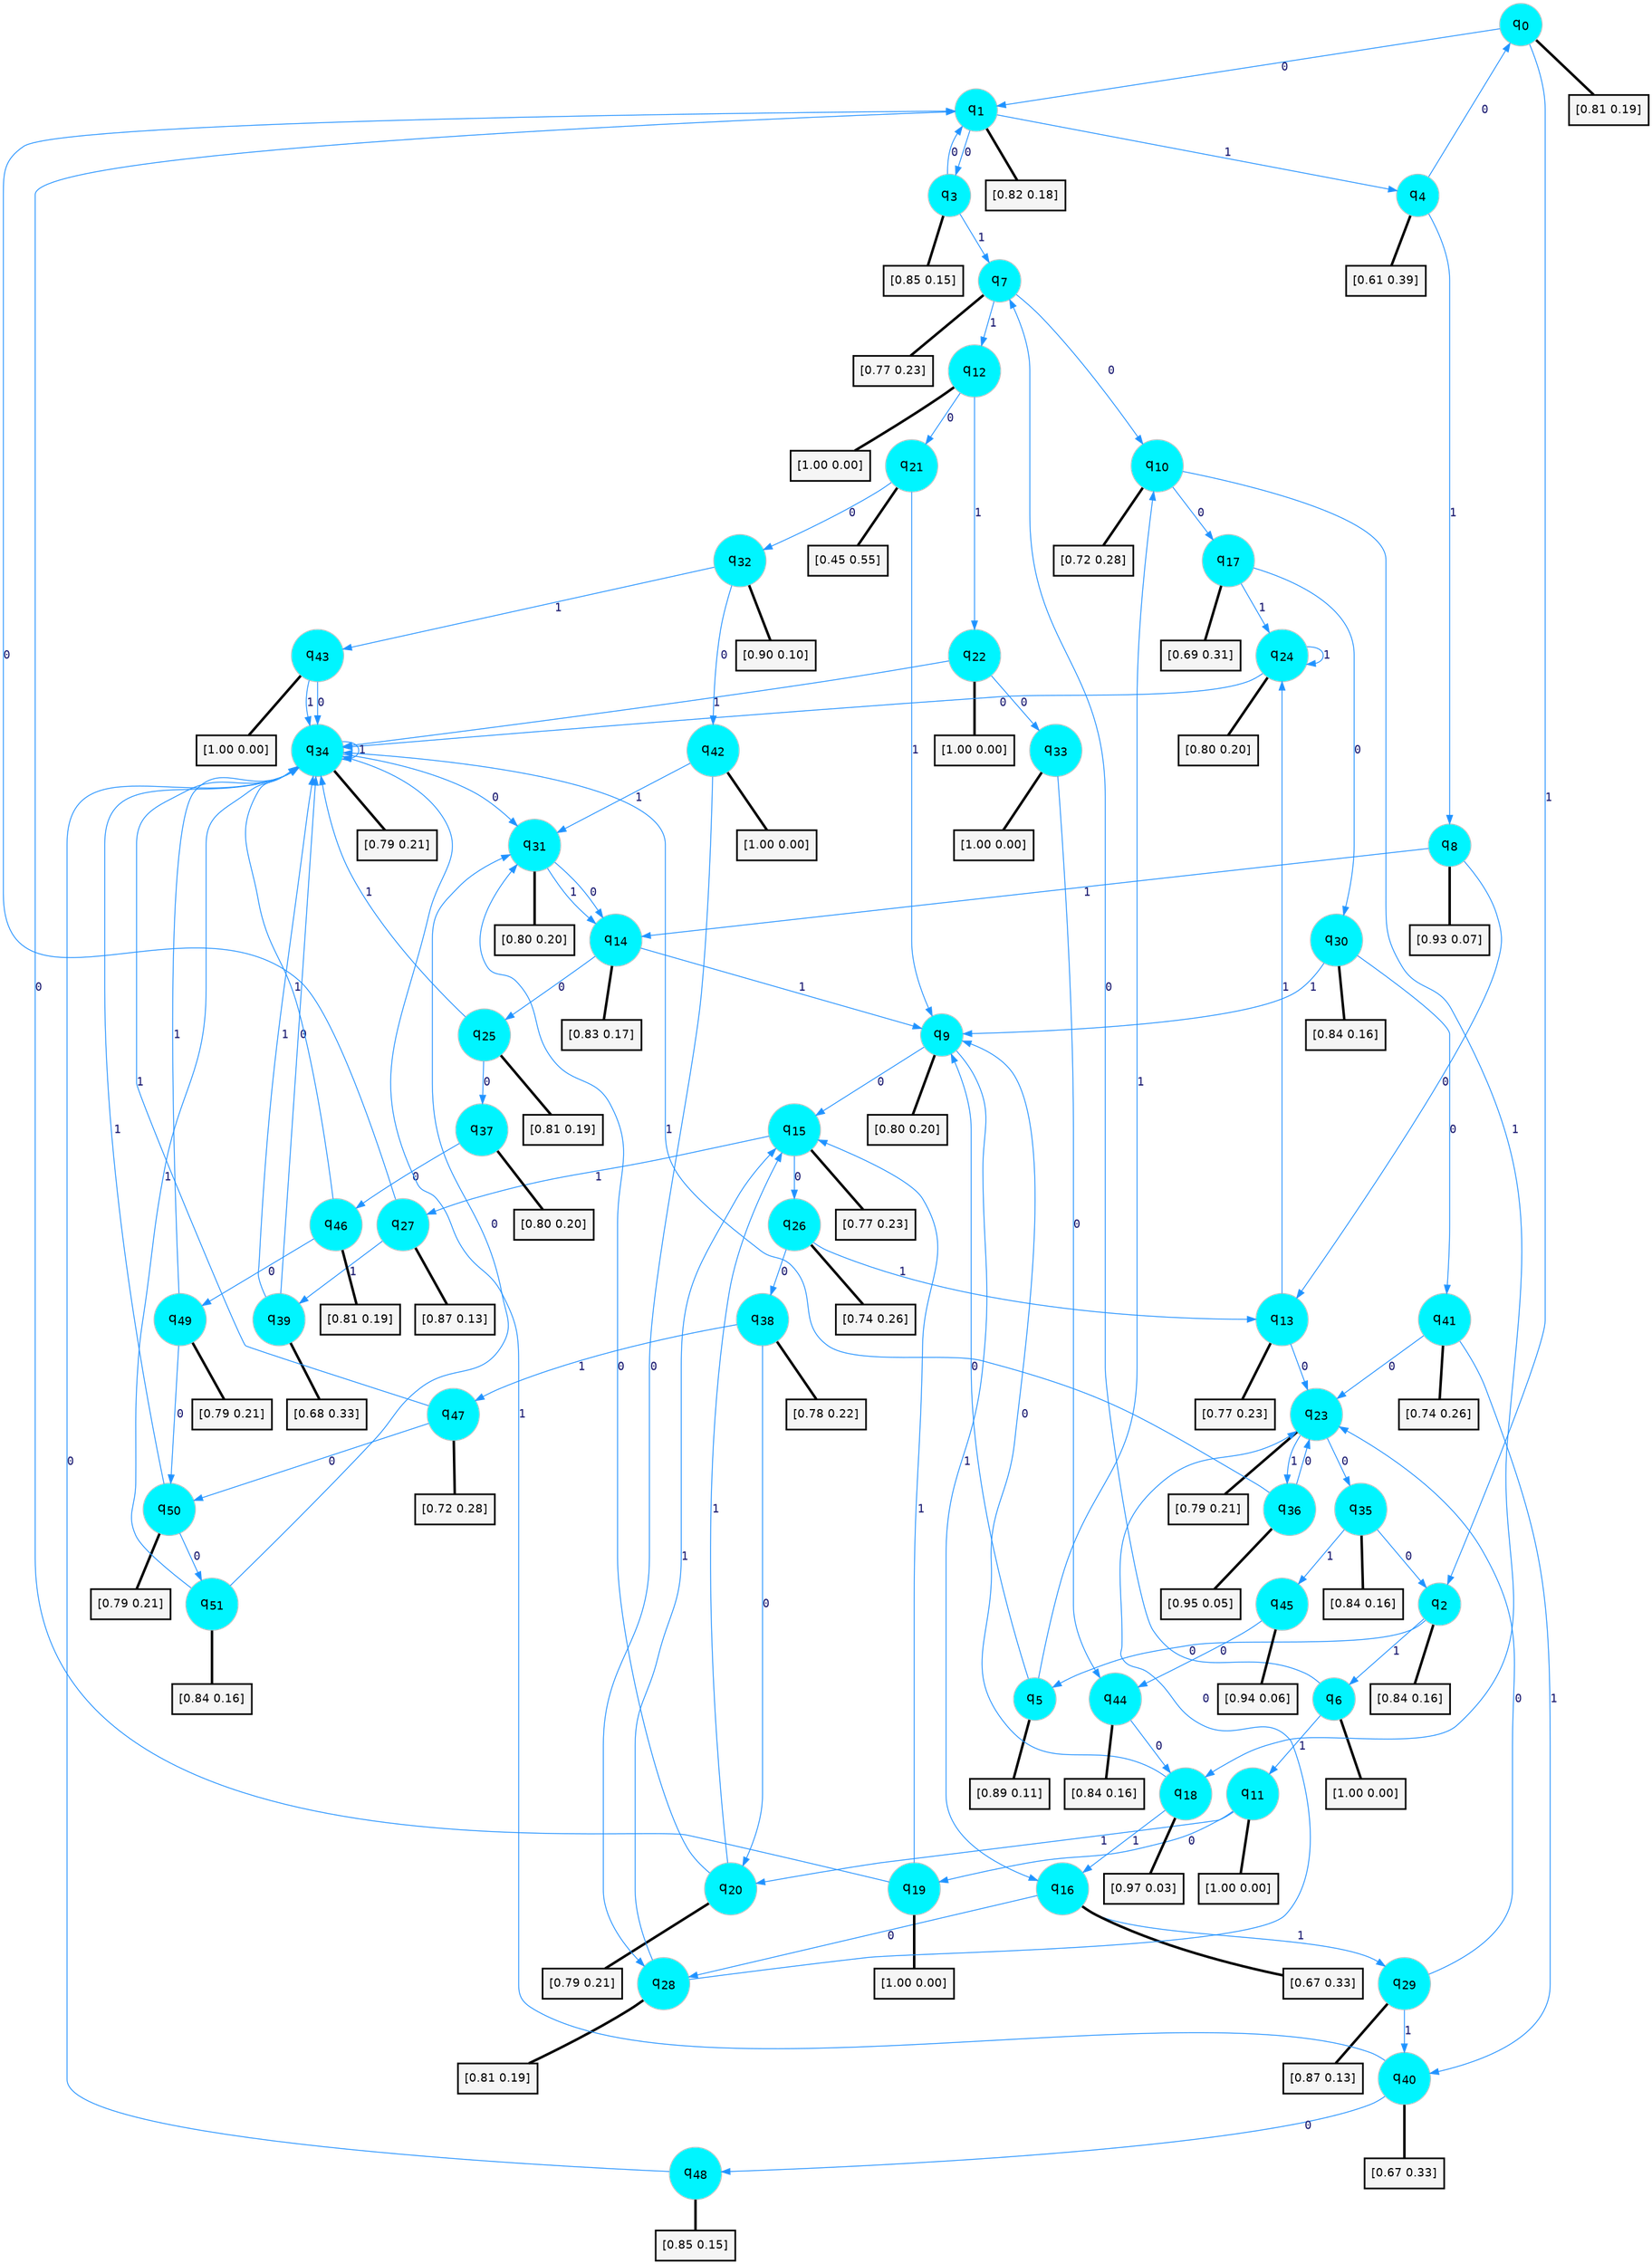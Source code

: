 digraph G {
graph [
bgcolor=transparent, dpi=300, rankdir=TD, size="40,25"];
node [
color=gray, fillcolor=turquoise1, fontcolor=black, fontname=Helvetica, fontsize=16, fontweight=bold, shape=circle, style=filled];
edge [
arrowsize=1, color=dodgerblue1, fontcolor=midnightblue, fontname=courier, fontweight=bold, penwidth=1, style=solid, weight=20];
0[label=<q<SUB>0</SUB>>];
1[label=<q<SUB>1</SUB>>];
2[label=<q<SUB>2</SUB>>];
3[label=<q<SUB>3</SUB>>];
4[label=<q<SUB>4</SUB>>];
5[label=<q<SUB>5</SUB>>];
6[label=<q<SUB>6</SUB>>];
7[label=<q<SUB>7</SUB>>];
8[label=<q<SUB>8</SUB>>];
9[label=<q<SUB>9</SUB>>];
10[label=<q<SUB>10</SUB>>];
11[label=<q<SUB>11</SUB>>];
12[label=<q<SUB>12</SUB>>];
13[label=<q<SUB>13</SUB>>];
14[label=<q<SUB>14</SUB>>];
15[label=<q<SUB>15</SUB>>];
16[label=<q<SUB>16</SUB>>];
17[label=<q<SUB>17</SUB>>];
18[label=<q<SUB>18</SUB>>];
19[label=<q<SUB>19</SUB>>];
20[label=<q<SUB>20</SUB>>];
21[label=<q<SUB>21</SUB>>];
22[label=<q<SUB>22</SUB>>];
23[label=<q<SUB>23</SUB>>];
24[label=<q<SUB>24</SUB>>];
25[label=<q<SUB>25</SUB>>];
26[label=<q<SUB>26</SUB>>];
27[label=<q<SUB>27</SUB>>];
28[label=<q<SUB>28</SUB>>];
29[label=<q<SUB>29</SUB>>];
30[label=<q<SUB>30</SUB>>];
31[label=<q<SUB>31</SUB>>];
32[label=<q<SUB>32</SUB>>];
33[label=<q<SUB>33</SUB>>];
34[label=<q<SUB>34</SUB>>];
35[label=<q<SUB>35</SUB>>];
36[label=<q<SUB>36</SUB>>];
37[label=<q<SUB>37</SUB>>];
38[label=<q<SUB>38</SUB>>];
39[label=<q<SUB>39</SUB>>];
40[label=<q<SUB>40</SUB>>];
41[label=<q<SUB>41</SUB>>];
42[label=<q<SUB>42</SUB>>];
43[label=<q<SUB>43</SUB>>];
44[label=<q<SUB>44</SUB>>];
45[label=<q<SUB>45</SUB>>];
46[label=<q<SUB>46</SUB>>];
47[label=<q<SUB>47</SUB>>];
48[label=<q<SUB>48</SUB>>];
49[label=<q<SUB>49</SUB>>];
50[label=<q<SUB>50</SUB>>];
51[label=<q<SUB>51</SUB>>];
52[label="[0.81 0.19]", shape=box,fontcolor=black, fontname=Helvetica, fontsize=14, penwidth=2, fillcolor=whitesmoke,color=black];
53[label="[0.82 0.18]", shape=box,fontcolor=black, fontname=Helvetica, fontsize=14, penwidth=2, fillcolor=whitesmoke,color=black];
54[label="[0.84 0.16]", shape=box,fontcolor=black, fontname=Helvetica, fontsize=14, penwidth=2, fillcolor=whitesmoke,color=black];
55[label="[0.85 0.15]", shape=box,fontcolor=black, fontname=Helvetica, fontsize=14, penwidth=2, fillcolor=whitesmoke,color=black];
56[label="[0.61 0.39]", shape=box,fontcolor=black, fontname=Helvetica, fontsize=14, penwidth=2, fillcolor=whitesmoke,color=black];
57[label="[0.89 0.11]", shape=box,fontcolor=black, fontname=Helvetica, fontsize=14, penwidth=2, fillcolor=whitesmoke,color=black];
58[label="[1.00 0.00]", shape=box,fontcolor=black, fontname=Helvetica, fontsize=14, penwidth=2, fillcolor=whitesmoke,color=black];
59[label="[0.77 0.23]", shape=box,fontcolor=black, fontname=Helvetica, fontsize=14, penwidth=2, fillcolor=whitesmoke,color=black];
60[label="[0.93 0.07]", shape=box,fontcolor=black, fontname=Helvetica, fontsize=14, penwidth=2, fillcolor=whitesmoke,color=black];
61[label="[0.80 0.20]", shape=box,fontcolor=black, fontname=Helvetica, fontsize=14, penwidth=2, fillcolor=whitesmoke,color=black];
62[label="[0.72 0.28]", shape=box,fontcolor=black, fontname=Helvetica, fontsize=14, penwidth=2, fillcolor=whitesmoke,color=black];
63[label="[1.00 0.00]", shape=box,fontcolor=black, fontname=Helvetica, fontsize=14, penwidth=2, fillcolor=whitesmoke,color=black];
64[label="[1.00 0.00]", shape=box,fontcolor=black, fontname=Helvetica, fontsize=14, penwidth=2, fillcolor=whitesmoke,color=black];
65[label="[0.77 0.23]", shape=box,fontcolor=black, fontname=Helvetica, fontsize=14, penwidth=2, fillcolor=whitesmoke,color=black];
66[label="[0.83 0.17]", shape=box,fontcolor=black, fontname=Helvetica, fontsize=14, penwidth=2, fillcolor=whitesmoke,color=black];
67[label="[0.77 0.23]", shape=box,fontcolor=black, fontname=Helvetica, fontsize=14, penwidth=2, fillcolor=whitesmoke,color=black];
68[label="[0.67 0.33]", shape=box,fontcolor=black, fontname=Helvetica, fontsize=14, penwidth=2, fillcolor=whitesmoke,color=black];
69[label="[0.69 0.31]", shape=box,fontcolor=black, fontname=Helvetica, fontsize=14, penwidth=2, fillcolor=whitesmoke,color=black];
70[label="[0.97 0.03]", shape=box,fontcolor=black, fontname=Helvetica, fontsize=14, penwidth=2, fillcolor=whitesmoke,color=black];
71[label="[1.00 0.00]", shape=box,fontcolor=black, fontname=Helvetica, fontsize=14, penwidth=2, fillcolor=whitesmoke,color=black];
72[label="[0.79 0.21]", shape=box,fontcolor=black, fontname=Helvetica, fontsize=14, penwidth=2, fillcolor=whitesmoke,color=black];
73[label="[0.45 0.55]", shape=box,fontcolor=black, fontname=Helvetica, fontsize=14, penwidth=2, fillcolor=whitesmoke,color=black];
74[label="[1.00 0.00]", shape=box,fontcolor=black, fontname=Helvetica, fontsize=14, penwidth=2, fillcolor=whitesmoke,color=black];
75[label="[0.79 0.21]", shape=box,fontcolor=black, fontname=Helvetica, fontsize=14, penwidth=2, fillcolor=whitesmoke,color=black];
76[label="[0.80 0.20]", shape=box,fontcolor=black, fontname=Helvetica, fontsize=14, penwidth=2, fillcolor=whitesmoke,color=black];
77[label="[0.81 0.19]", shape=box,fontcolor=black, fontname=Helvetica, fontsize=14, penwidth=2, fillcolor=whitesmoke,color=black];
78[label="[0.74 0.26]", shape=box,fontcolor=black, fontname=Helvetica, fontsize=14, penwidth=2, fillcolor=whitesmoke,color=black];
79[label="[0.87 0.13]", shape=box,fontcolor=black, fontname=Helvetica, fontsize=14, penwidth=2, fillcolor=whitesmoke,color=black];
80[label="[0.81 0.19]", shape=box,fontcolor=black, fontname=Helvetica, fontsize=14, penwidth=2, fillcolor=whitesmoke,color=black];
81[label="[0.87 0.13]", shape=box,fontcolor=black, fontname=Helvetica, fontsize=14, penwidth=2, fillcolor=whitesmoke,color=black];
82[label="[0.84 0.16]", shape=box,fontcolor=black, fontname=Helvetica, fontsize=14, penwidth=2, fillcolor=whitesmoke,color=black];
83[label="[0.80 0.20]", shape=box,fontcolor=black, fontname=Helvetica, fontsize=14, penwidth=2, fillcolor=whitesmoke,color=black];
84[label="[0.90 0.10]", shape=box,fontcolor=black, fontname=Helvetica, fontsize=14, penwidth=2, fillcolor=whitesmoke,color=black];
85[label="[1.00 0.00]", shape=box,fontcolor=black, fontname=Helvetica, fontsize=14, penwidth=2, fillcolor=whitesmoke,color=black];
86[label="[0.79 0.21]", shape=box,fontcolor=black, fontname=Helvetica, fontsize=14, penwidth=2, fillcolor=whitesmoke,color=black];
87[label="[0.84 0.16]", shape=box,fontcolor=black, fontname=Helvetica, fontsize=14, penwidth=2, fillcolor=whitesmoke,color=black];
88[label="[0.95 0.05]", shape=box,fontcolor=black, fontname=Helvetica, fontsize=14, penwidth=2, fillcolor=whitesmoke,color=black];
89[label="[0.80 0.20]", shape=box,fontcolor=black, fontname=Helvetica, fontsize=14, penwidth=2, fillcolor=whitesmoke,color=black];
90[label="[0.78 0.22]", shape=box,fontcolor=black, fontname=Helvetica, fontsize=14, penwidth=2, fillcolor=whitesmoke,color=black];
91[label="[0.68 0.33]", shape=box,fontcolor=black, fontname=Helvetica, fontsize=14, penwidth=2, fillcolor=whitesmoke,color=black];
92[label="[0.67 0.33]", shape=box,fontcolor=black, fontname=Helvetica, fontsize=14, penwidth=2, fillcolor=whitesmoke,color=black];
93[label="[0.74 0.26]", shape=box,fontcolor=black, fontname=Helvetica, fontsize=14, penwidth=2, fillcolor=whitesmoke,color=black];
94[label="[1.00 0.00]", shape=box,fontcolor=black, fontname=Helvetica, fontsize=14, penwidth=2, fillcolor=whitesmoke,color=black];
95[label="[1.00 0.00]", shape=box,fontcolor=black, fontname=Helvetica, fontsize=14, penwidth=2, fillcolor=whitesmoke,color=black];
96[label="[0.84 0.16]", shape=box,fontcolor=black, fontname=Helvetica, fontsize=14, penwidth=2, fillcolor=whitesmoke,color=black];
97[label="[0.94 0.06]", shape=box,fontcolor=black, fontname=Helvetica, fontsize=14, penwidth=2, fillcolor=whitesmoke,color=black];
98[label="[0.81 0.19]", shape=box,fontcolor=black, fontname=Helvetica, fontsize=14, penwidth=2, fillcolor=whitesmoke,color=black];
99[label="[0.72 0.28]", shape=box,fontcolor=black, fontname=Helvetica, fontsize=14, penwidth=2, fillcolor=whitesmoke,color=black];
100[label="[0.85 0.15]", shape=box,fontcolor=black, fontname=Helvetica, fontsize=14, penwidth=2, fillcolor=whitesmoke,color=black];
101[label="[0.79 0.21]", shape=box,fontcolor=black, fontname=Helvetica, fontsize=14, penwidth=2, fillcolor=whitesmoke,color=black];
102[label="[0.79 0.21]", shape=box,fontcolor=black, fontname=Helvetica, fontsize=14, penwidth=2, fillcolor=whitesmoke,color=black];
103[label="[0.84 0.16]", shape=box,fontcolor=black, fontname=Helvetica, fontsize=14, penwidth=2, fillcolor=whitesmoke,color=black];
0->1 [label=0];
0->2 [label=1];
0->52 [arrowhead=none, penwidth=3,color=black];
1->3 [label=0];
1->4 [label=1];
1->53 [arrowhead=none, penwidth=3,color=black];
2->5 [label=0];
2->6 [label=1];
2->54 [arrowhead=none, penwidth=3,color=black];
3->1 [label=0];
3->7 [label=1];
3->55 [arrowhead=none, penwidth=3,color=black];
4->0 [label=0];
4->8 [label=1];
4->56 [arrowhead=none, penwidth=3,color=black];
5->9 [label=0];
5->10 [label=1];
5->57 [arrowhead=none, penwidth=3,color=black];
6->7 [label=0];
6->11 [label=1];
6->58 [arrowhead=none, penwidth=3,color=black];
7->10 [label=0];
7->12 [label=1];
7->59 [arrowhead=none, penwidth=3,color=black];
8->13 [label=0];
8->14 [label=1];
8->60 [arrowhead=none, penwidth=3,color=black];
9->15 [label=0];
9->16 [label=1];
9->61 [arrowhead=none, penwidth=3,color=black];
10->17 [label=0];
10->18 [label=1];
10->62 [arrowhead=none, penwidth=3,color=black];
11->19 [label=0];
11->20 [label=1];
11->63 [arrowhead=none, penwidth=3,color=black];
12->21 [label=0];
12->22 [label=1];
12->64 [arrowhead=none, penwidth=3,color=black];
13->23 [label=0];
13->24 [label=1];
13->65 [arrowhead=none, penwidth=3,color=black];
14->25 [label=0];
14->9 [label=1];
14->66 [arrowhead=none, penwidth=3,color=black];
15->26 [label=0];
15->27 [label=1];
15->67 [arrowhead=none, penwidth=3,color=black];
16->28 [label=0];
16->29 [label=1];
16->68 [arrowhead=none, penwidth=3,color=black];
17->30 [label=0];
17->24 [label=1];
17->69 [arrowhead=none, penwidth=3,color=black];
18->9 [label=0];
18->16 [label=1];
18->70 [arrowhead=none, penwidth=3,color=black];
19->1 [label=0];
19->15 [label=1];
19->71 [arrowhead=none, penwidth=3,color=black];
20->31 [label=0];
20->15 [label=1];
20->72 [arrowhead=none, penwidth=3,color=black];
21->32 [label=0];
21->9 [label=1];
21->73 [arrowhead=none, penwidth=3,color=black];
22->33 [label=0];
22->34 [label=1];
22->74 [arrowhead=none, penwidth=3,color=black];
23->35 [label=0];
23->36 [label=1];
23->75 [arrowhead=none, penwidth=3,color=black];
24->34 [label=0];
24->24 [label=1];
24->76 [arrowhead=none, penwidth=3,color=black];
25->37 [label=0];
25->34 [label=1];
25->77 [arrowhead=none, penwidth=3,color=black];
26->38 [label=0];
26->13 [label=1];
26->78 [arrowhead=none, penwidth=3,color=black];
27->1 [label=0];
27->39 [label=1];
27->79 [arrowhead=none, penwidth=3,color=black];
28->23 [label=0];
28->15 [label=1];
28->80 [arrowhead=none, penwidth=3,color=black];
29->23 [label=0];
29->40 [label=1];
29->81 [arrowhead=none, penwidth=3,color=black];
30->41 [label=0];
30->9 [label=1];
30->82 [arrowhead=none, penwidth=3,color=black];
31->14 [label=0];
31->14 [label=1];
31->83 [arrowhead=none, penwidth=3,color=black];
32->42 [label=0];
32->43 [label=1];
32->84 [arrowhead=none, penwidth=3,color=black];
33->44 [label=0];
33->85 [arrowhead=none, penwidth=3,color=black];
34->31 [label=0];
34->34 [label=1];
34->86 [arrowhead=none, penwidth=3,color=black];
35->2 [label=0];
35->45 [label=1];
35->87 [arrowhead=none, penwidth=3,color=black];
36->23 [label=0];
36->34 [label=1];
36->88 [arrowhead=none, penwidth=3,color=black];
37->46 [label=0];
37->89 [arrowhead=none, penwidth=3,color=black];
38->20 [label=0];
38->47 [label=1];
38->90 [arrowhead=none, penwidth=3,color=black];
39->34 [label=0];
39->34 [label=1];
39->91 [arrowhead=none, penwidth=3,color=black];
40->48 [label=0];
40->34 [label=1];
40->92 [arrowhead=none, penwidth=3,color=black];
41->23 [label=0];
41->40 [label=1];
41->93 [arrowhead=none, penwidth=3,color=black];
42->28 [label=0];
42->31 [label=1];
42->94 [arrowhead=none, penwidth=3,color=black];
43->34 [label=0];
43->34 [label=1];
43->95 [arrowhead=none, penwidth=3,color=black];
44->18 [label=0];
44->96 [arrowhead=none, penwidth=3,color=black];
45->44 [label=0];
45->97 [arrowhead=none, penwidth=3,color=black];
46->49 [label=0];
46->34 [label=1];
46->98 [arrowhead=none, penwidth=3,color=black];
47->50 [label=0];
47->34 [label=1];
47->99 [arrowhead=none, penwidth=3,color=black];
48->34 [label=0];
48->100 [arrowhead=none, penwidth=3,color=black];
49->50 [label=0];
49->34 [label=1];
49->101 [arrowhead=none, penwidth=3,color=black];
50->51 [label=0];
50->34 [label=1];
50->102 [arrowhead=none, penwidth=3,color=black];
51->31 [label=0];
51->34 [label=1];
51->103 [arrowhead=none, penwidth=3,color=black];
}
